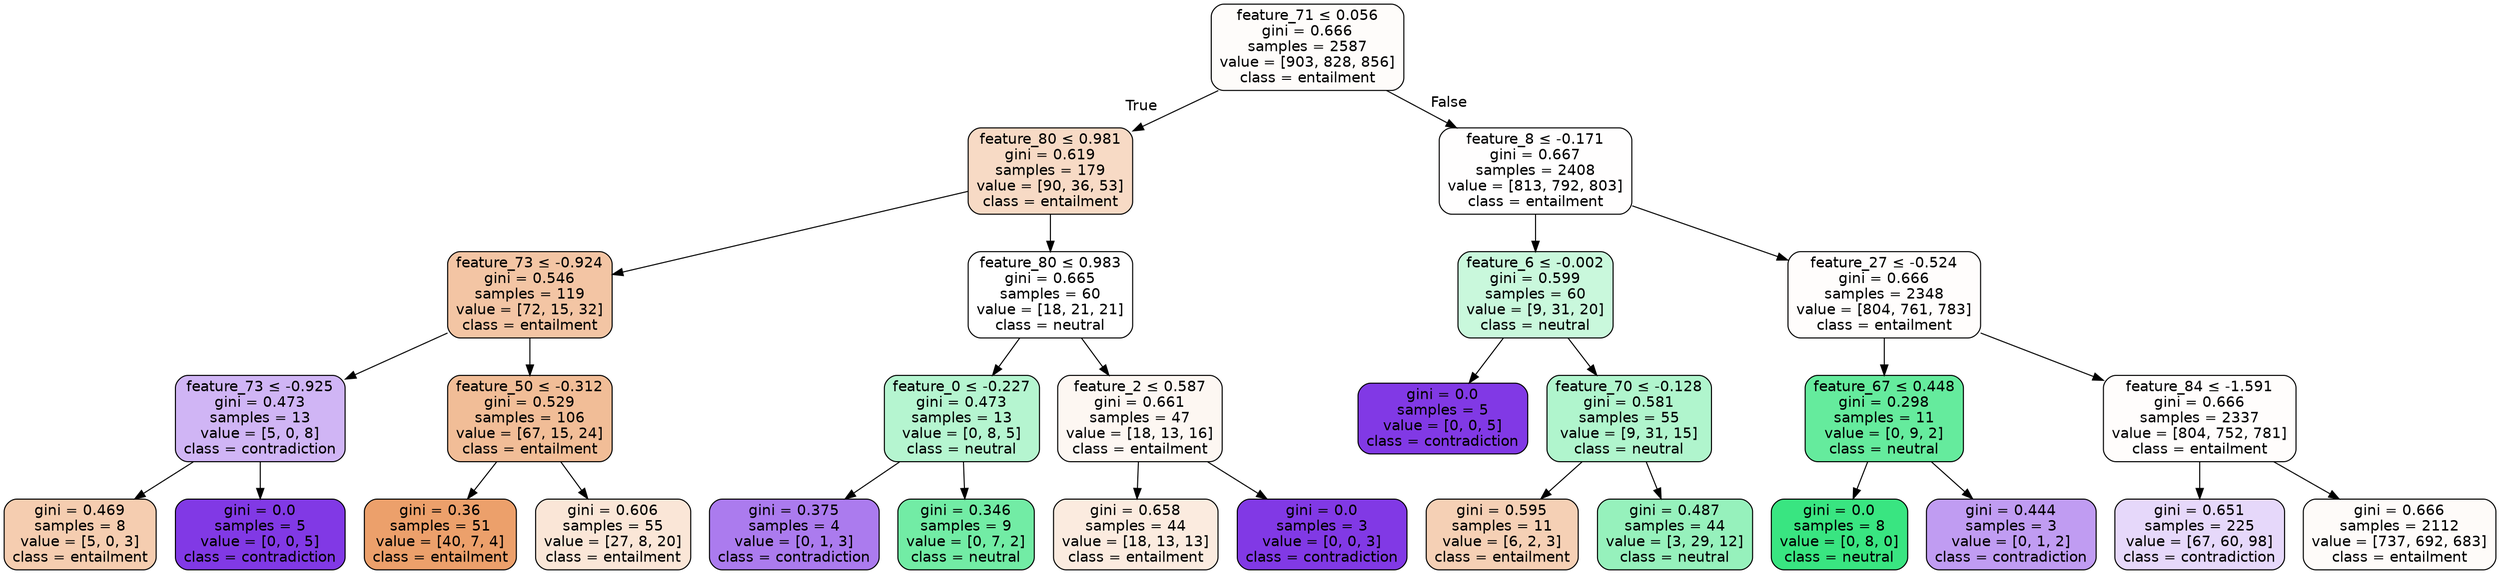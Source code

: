 digraph Tree {
node [shape=box, style="filled, rounded", color="black", fontname=helvetica] ;
edge [fontname=helvetica] ;
0 [label=<feature_71 &le; 0.056<br/>gini = 0.666<br/>samples = 2587<br/>value = [903, 828, 856]<br/>class = entailment>, fillcolor="#fefcfa"] ;
1 [label=<feature_80 &le; 0.981<br/>gini = 0.619<br/>samples = 179<br/>value = [90, 36, 53]<br/>class = entailment>, fillcolor="#f7dac5"] ;
0 -> 1 [labeldistance=2.5, labelangle=45, headlabel="True"] ;
2 [label=<feature_73 &le; -0.924<br/>gini = 0.546<br/>samples = 119<br/>value = [72, 15, 32]<br/>class = entailment>, fillcolor="#f3c5a4"] ;
1 -> 2 ;
3 [label=<feature_73 &le; -0.925<br/>gini = 0.473<br/>samples = 13<br/>value = [5, 0, 8]<br/>class = contradiction>, fillcolor="#d0b5f5"] ;
2 -> 3 ;
4 [label=<gini = 0.469<br/>samples = 8<br/>value = [5, 0, 3]<br/>class = entailment>, fillcolor="#f5cdb0"] ;
3 -> 4 ;
5 [label=<gini = 0.0<br/>samples = 5<br/>value = [0, 0, 5]<br/>class = contradiction>, fillcolor="#8139e5"] ;
3 -> 5 ;
6 [label=<feature_50 &le; -0.312<br/>gini = 0.529<br/>samples = 106<br/>value = [67, 15, 24]<br/>class = entailment>, fillcolor="#f1bd97"] ;
2 -> 6 ;
7 [label=<gini = 0.36<br/>samples = 51<br/>value = [40, 7, 4]<br/>class = entailment>, fillcolor="#eca06b"] ;
6 -> 7 ;
8 [label=<gini = 0.606<br/>samples = 55<br/>value = [27, 8, 20]<br/>class = entailment>, fillcolor="#fae6d7"] ;
6 -> 8 ;
9 [label=<feature_80 &le; 0.983<br/>gini = 0.665<br/>samples = 60<br/>value = [18, 21, 21]<br/>class = neutral>, fillcolor="#ffffff"] ;
1 -> 9 ;
10 [label=<feature_0 &le; -0.227<br/>gini = 0.473<br/>samples = 13<br/>value = [0, 8, 5]<br/>class = neutral>, fillcolor="#b5f5d0"] ;
9 -> 10 ;
11 [label=<gini = 0.375<br/>samples = 4<br/>value = [0, 1, 3]<br/>class = contradiction>, fillcolor="#ab7bee"] ;
10 -> 11 ;
12 [label=<gini = 0.346<br/>samples = 9<br/>value = [0, 7, 2]<br/>class = neutral>, fillcolor="#72eca5"] ;
10 -> 12 ;
13 [label=<feature_2 &le; 0.587<br/>gini = 0.661<br/>samples = 47<br/>value = [18, 13, 16]<br/>class = entailment>, fillcolor="#fdf7f2"] ;
9 -> 13 ;
14 [label=<gini = 0.658<br/>samples = 44<br/>value = [18, 13, 13]<br/>class = entailment>, fillcolor="#fbebdf"] ;
13 -> 14 ;
15 [label=<gini = 0.0<br/>samples = 3<br/>value = [0, 0, 3]<br/>class = contradiction>, fillcolor="#8139e5"] ;
13 -> 15 ;
16 [label=<feature_8 &le; -0.171<br/>gini = 0.667<br/>samples = 2408<br/>value = [813, 792, 803]<br/>class = entailment>, fillcolor="#fffefe"] ;
0 -> 16 [labeldistance=2.5, labelangle=-45, headlabel="False"] ;
17 [label=<feature_6 &le; -0.002<br/>gini = 0.599<br/>samples = 60<br/>value = [9, 31, 20]<br/>class = neutral>, fillcolor="#c9f8dc"] ;
16 -> 17 ;
18 [label=<gini = 0.0<br/>samples = 5<br/>value = [0, 0, 5]<br/>class = contradiction>, fillcolor="#8139e5"] ;
17 -> 18 ;
19 [label=<feature_70 &le; -0.128<br/>gini = 0.581<br/>samples = 55<br/>value = [9, 31, 15]<br/>class = neutral>, fillcolor="#b0f5cd"] ;
17 -> 19 ;
20 [label=<gini = 0.595<br/>samples = 11<br/>value = [6, 2, 3]<br/>class = entailment>, fillcolor="#f5d0b5"] ;
19 -> 20 ;
21 [label=<gini = 0.487<br/>samples = 44<br/>value = [3, 29, 12]<br/>class = neutral>, fillcolor="#96f1bc"] ;
19 -> 21 ;
22 [label=<feature_27 &le; -0.524<br/>gini = 0.666<br/>samples = 2348<br/>value = [804, 761, 783]<br/>class = entailment>, fillcolor="#fffdfc"] ;
16 -> 22 ;
23 [label=<feature_67 &le; 0.448<br/>gini = 0.298<br/>samples = 11<br/>value = [0, 9, 2]<br/>class = neutral>, fillcolor="#65eb9d"] ;
22 -> 23 ;
24 [label=<gini = 0.0<br/>samples = 8<br/>value = [0, 8, 0]<br/>class = neutral>, fillcolor="#39e581"] ;
23 -> 24 ;
25 [label=<gini = 0.444<br/>samples = 3<br/>value = [0, 1, 2]<br/>class = contradiction>, fillcolor="#c09cf2"] ;
23 -> 25 ;
26 [label=<feature_84 &le; -1.591<br/>gini = 0.666<br/>samples = 2337<br/>value = [804, 752, 781]<br/>class = entailment>, fillcolor="#fffdfc"] ;
22 -> 26 ;
27 [label=<gini = 0.651<br/>samples = 225<br/>value = [67, 60, 98]<br/>class = contradiction>, fillcolor="#e6d8fa"] ;
26 -> 27 ;
28 [label=<gini = 0.666<br/>samples = 2112<br/>value = [737, 692, 683]<br/>class = entailment>, fillcolor="#fefbf9"] ;
26 -> 28 ;
}

